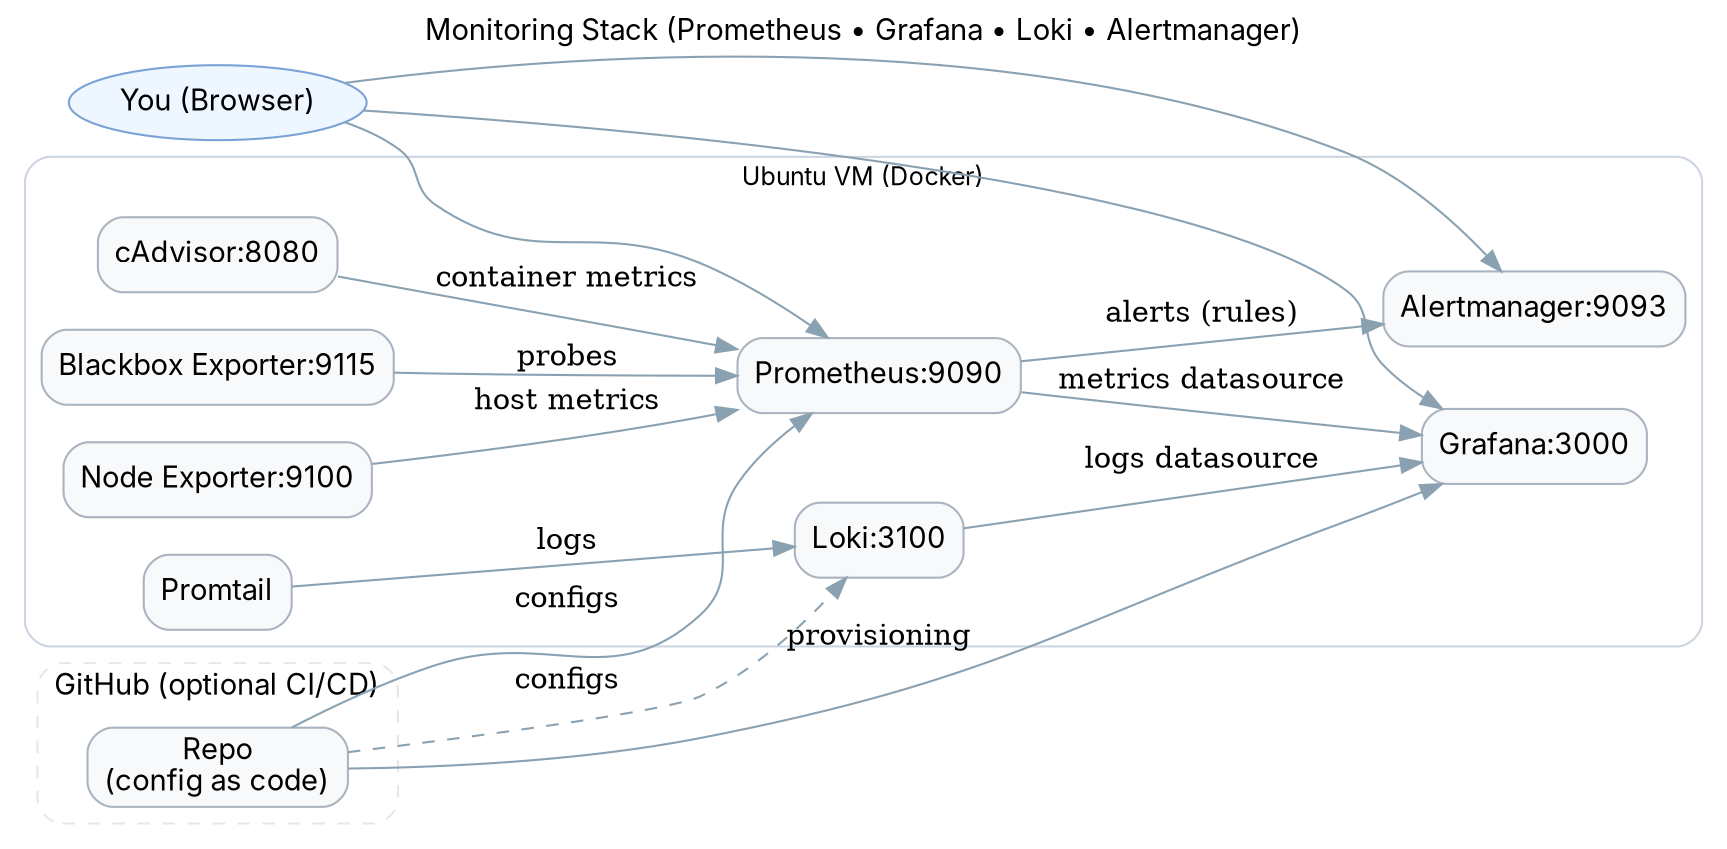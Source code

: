 digraph Monitoring {
  rankdir=LR;
  labelloc="t";
  label="Monitoring Stack (Prometheus • Grafana • Loki • Alertmanager)";
  fontname="Inter,Helvetica,Arial";
  node [shape=box, style="rounded,filled", fillcolor="#f8f9fb", color="#aab3c0", fontname="Inter,Helvetica,Arial"];
  edge [color="#8aa1b1"];

  subgraph cluster_host {
    label="Ubuntu VM (Docker)";
    color="#cbd5e1";
    style="rounded";
    fontsize=12;

    Prometheus   [label="Prometheus:9090"];
    Alertmanager [label="Alertmanager:9093"];
    Grafana      [label="Grafana:3000"];
    Loki         [label="Loki:3100"];
    Promtail     [label="Promtail"];
    NodeExp      [label="Node Exporter:9100"];
    cAdvisor     [label="cAdvisor:8080"];
    Blackbox     [label="Blackbox Exporter:9115"];
  }

  // Data flows
  NodeExp   -> Prometheus [label="host metrics"];
  cAdvisor  -> Prometheus [label="container metrics"];
  Blackbox  -> Prometheus [label="probes"];
  Promtail  -> Loki       [label="logs"];
  Loki      -> Grafana    [label="logs datasource"];
  Prometheus-> Grafana    [label="metrics datasource"];
  Prometheus-> Alertmanager [label="alerts (rules)"];

  // External user
  User [shape=oval, label="You (Browser)", fillcolor="#eef6ff", color="#7aa2d6"];
  User -> Grafana;
  User -> Prometheus;
  User -> Alertmanager;

  // Optional CI/CD
  subgraph cluster_git {
    label="GitHub (optional CI/CD)";
    style="rounded,dashed"; color="#e5e7eb";
    Repo [label="Repo\n(config as code)"];
  }
  Repo -> Prometheus  [label="configs"];
  Repo -> Grafana     [label="provisioning"];
  Repo -> Loki        [label="configs", style=dashed];
}
